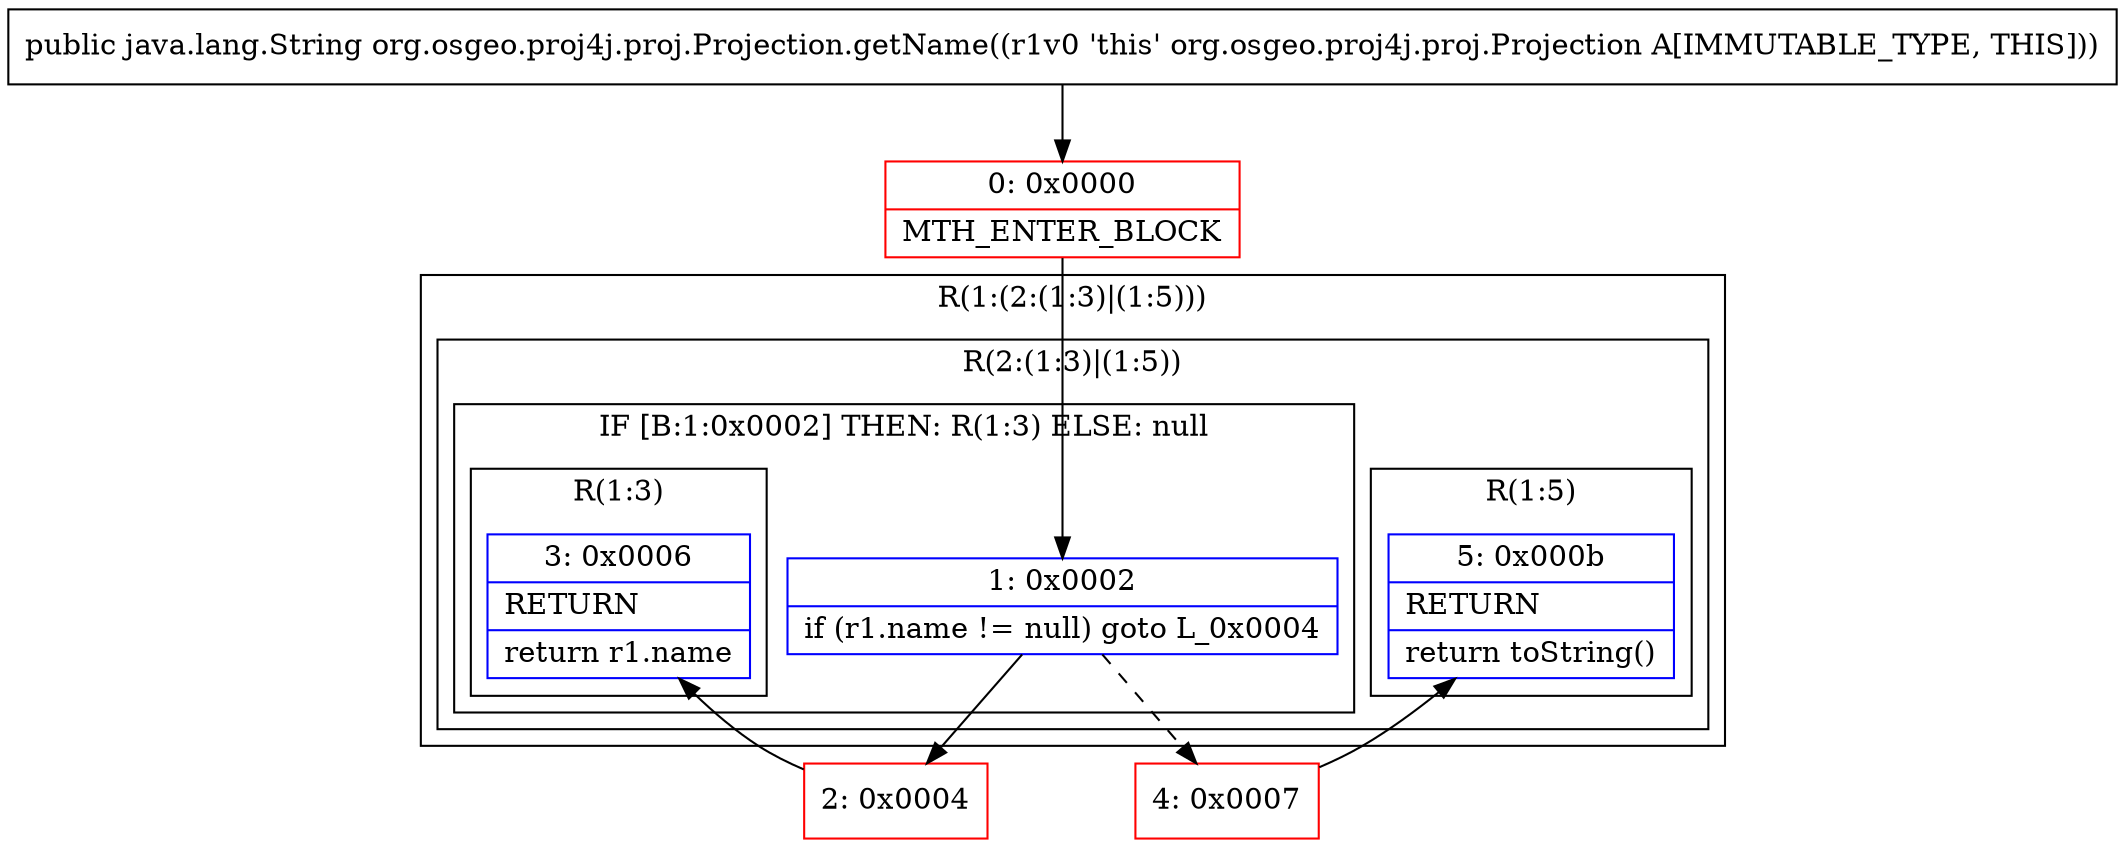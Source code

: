 digraph "CFG fororg.osgeo.proj4j.proj.Projection.getName()Ljava\/lang\/String;" {
subgraph cluster_Region_1538288245 {
label = "R(1:(2:(1:3)|(1:5)))";
node [shape=record,color=blue];
subgraph cluster_Region_1314841538 {
label = "R(2:(1:3)|(1:5))";
node [shape=record,color=blue];
subgraph cluster_IfRegion_278250472 {
label = "IF [B:1:0x0002] THEN: R(1:3) ELSE: null";
node [shape=record,color=blue];
Node_1 [shape=record,label="{1\:\ 0x0002|if (r1.name != null) goto L_0x0004\l}"];
subgraph cluster_Region_47562295 {
label = "R(1:3)";
node [shape=record,color=blue];
Node_3 [shape=record,label="{3\:\ 0x0006|RETURN\l|return r1.name\l}"];
}
}
subgraph cluster_Region_1517195226 {
label = "R(1:5)";
node [shape=record,color=blue];
Node_5 [shape=record,label="{5\:\ 0x000b|RETURN\l|return toString()\l}"];
}
}
}
Node_0 [shape=record,color=red,label="{0\:\ 0x0000|MTH_ENTER_BLOCK\l}"];
Node_2 [shape=record,color=red,label="{2\:\ 0x0004}"];
Node_4 [shape=record,color=red,label="{4\:\ 0x0007}"];
MethodNode[shape=record,label="{public java.lang.String org.osgeo.proj4j.proj.Projection.getName((r1v0 'this' org.osgeo.proj4j.proj.Projection A[IMMUTABLE_TYPE, THIS])) }"];
MethodNode -> Node_0;
Node_1 -> Node_2;
Node_1 -> Node_4[style=dashed];
Node_0 -> Node_1;
Node_2 -> Node_3;
Node_4 -> Node_5;
}

